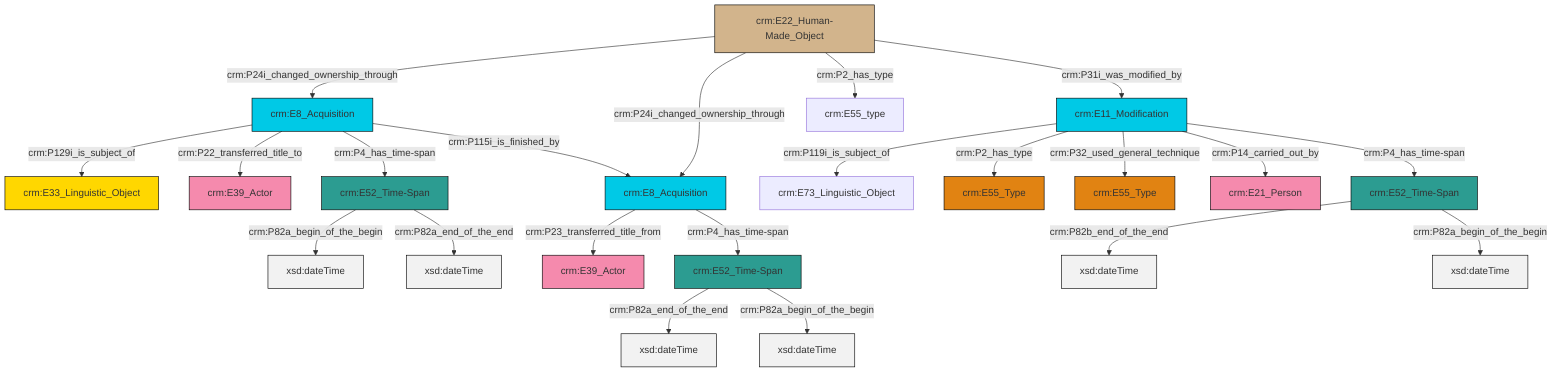 graph TD
classDef Literal fill:#f2f2f2,stroke:#000000;
classDef CRM_Entity fill:#FFFFFF,stroke:#000000;
classDef Temporal_Entity fill:#00C9E6, stroke:#000000;
classDef Type fill:#E18312, stroke:#000000;
classDef Time-Span fill:#2C9C91, stroke:#000000;
classDef Appellation fill:#FFEB7F, stroke:#000000;
classDef Place fill:#008836, stroke:#000000;
classDef Persistent_Item fill:#B266B2, stroke:#000000;
classDef Conceptual_Object fill:#FFD700, stroke:#000000;
classDef Physical_Thing fill:#D2B48C, stroke:#000000;
classDef Actor fill:#f58aad, stroke:#000000;
classDef PC_Classes fill:#4ce600, stroke:#000000;
classDef Multi fill:#cccccc,stroke:#000000;

0["crm:E52_Time-Span"]:::Time-Span -->|crm:P82b_end_of_the_end| 1[xsd:dateTime]:::Literal
2["crm:E11_Modification"]:::Temporal_Entity -->|crm:P119i_is_subject_of| 3["crm:E73_Linguistic_Object"]:::Default
4["crm:E52_Time-Span"]:::Time-Span -->|crm:P82a_end_of_the_end| 5[xsd:dateTime]:::Literal
7["crm:E8_Acquisition"]:::Temporal_Entity -->|crm:P23_transferred_title_from| 8["crm:E39_Actor"]:::Actor
9["crm:E22_Human-Made_Object"]:::Physical_Thing -->|crm:P24i_changed_ownership_through| 15["crm:E8_Acquisition"]:::Temporal_Entity
15["crm:E8_Acquisition"]:::Temporal_Entity -->|crm:P129i_is_subject_of| 16["crm:E33_Linguistic_Object"]:::Conceptual_Object
15["crm:E8_Acquisition"]:::Temporal_Entity -->|crm:P22_transferred_title_to| 11["crm:E39_Actor"]:::Actor
2["crm:E11_Modification"]:::Temporal_Entity -->|crm:P2_has_type| 20["crm:E55_Type"]:::Type
4["crm:E52_Time-Span"]:::Time-Span -->|crm:P82a_begin_of_the_begin| 21[xsd:dateTime]:::Literal
18["crm:E52_Time-Span"]:::Time-Span -->|crm:P82a_begin_of_the_begin| 23[xsd:dateTime]:::Literal
15["crm:E8_Acquisition"]:::Temporal_Entity -->|crm:P4_has_time-span| 18["crm:E52_Time-Span"]:::Time-Span
7["crm:E8_Acquisition"]:::Temporal_Entity -->|crm:P4_has_time-span| 4["crm:E52_Time-Span"]:::Time-Span
2["crm:E11_Modification"]:::Temporal_Entity -->|crm:P32_used_general_technique| 25["crm:E55_Type"]:::Type
2["crm:E11_Modification"]:::Temporal_Entity -->|crm:P14_carried_out_by| 13["crm:E21_Person"]:::Actor
15["crm:E8_Acquisition"]:::Temporal_Entity -->|crm:P115i_is_finished_by| 7["crm:E8_Acquisition"]:::Temporal_Entity
9["crm:E22_Human-Made_Object"]:::Physical_Thing -->|crm:P24i_changed_ownership_through| 7["crm:E8_Acquisition"]:::Temporal_Entity
9["crm:E22_Human-Made_Object"]:::Physical_Thing -->|crm:P2_has_type| 30["crm:E55_type"]:::Default
0["crm:E52_Time-Span"]:::Time-Span -->|crm:P82a_begin_of_the_begin| 31[xsd:dateTime]:::Literal
18["crm:E52_Time-Span"]:::Time-Span -->|crm:P82a_end_of_the_end| 33[xsd:dateTime]:::Literal
2["crm:E11_Modification"]:::Temporal_Entity -->|crm:P4_has_time-span| 0["crm:E52_Time-Span"]:::Time-Span
9["crm:E22_Human-Made_Object"]:::Physical_Thing -->|crm:P31i_was_modified_by| 2["crm:E11_Modification"]:::Temporal_Entity